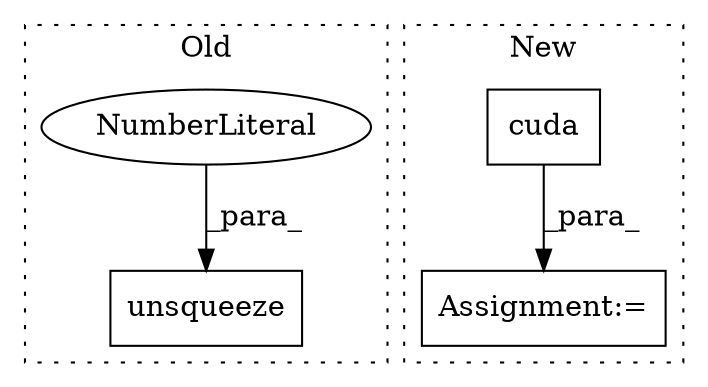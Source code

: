 digraph G {
subgraph cluster0 {
1 [label="unsqueeze" a="32" s="2226,2237" l="10,1" shape="box"];
3 [label="NumberLiteral" a="34" s="2236" l="1" shape="ellipse"];
label = "Old";
style="dotted";
}
subgraph cluster1 {
2 [label="cuda" a="32" s="2184" l="6" shape="box"];
4 [label="Assignment:=" a="7" s="2384" l="1" shape="box"];
label = "New";
style="dotted";
}
2 -> 4 [label="_para_"];
3 -> 1 [label="_para_"];
}